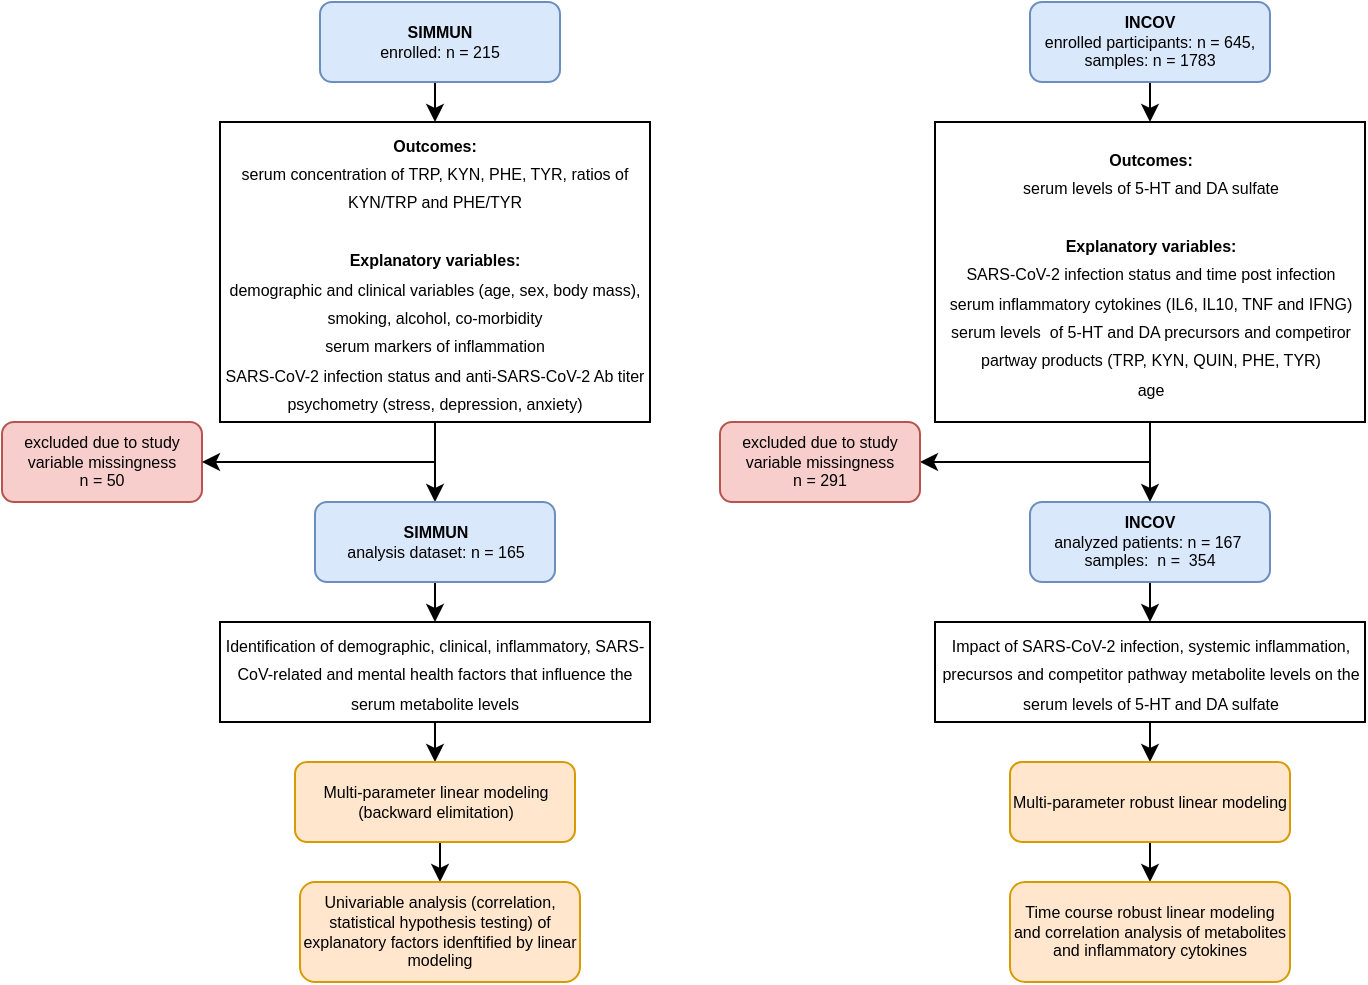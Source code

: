 <mxfile version="21.2.8" type="device">
  <diagram name="Page-1" id="yGozCTqb1JnejrZYd856">
    <mxGraphModel dx="810" dy="473" grid="1" gridSize="10" guides="1" tooltips="1" connect="1" arrows="1" fold="1" page="1" pageScale="1" pageWidth="690" pageHeight="980" math="0" shadow="0">
      <root>
        <mxCell id="0" />
        <mxCell id="1" parent="0" />
        <mxCell id="1Nu3ONZQS2WqPKR9Fhh7-3" style="edgeStyle=orthogonalEdgeStyle;rounded=0;orthogonalLoop=1;jettySize=auto;html=1;exitX=0.5;exitY=1;exitDx=0;exitDy=0;entryX=0.5;entryY=0;entryDx=0;entryDy=0;" parent="1" source="rKHckfa7pBqVRsVSqDrz-1" target="1Nu3ONZQS2WqPKR9Fhh7-2" edge="1">
          <mxGeometry relative="1" as="geometry" />
        </mxCell>
        <mxCell id="rKHckfa7pBqVRsVSqDrz-1" value="SIMMUN&lt;br&gt;&lt;span style=&quot;font-weight: normal;&quot;&gt;enrolled: n = 215&lt;/span&gt;" style="rounded=1;whiteSpace=wrap;html=1;fontStyle=1;fontSize=8;fillColor=#dae8fc;strokeColor=#6c8ebf;" parent="1" vertex="1">
          <mxGeometry x="159" y="10" width="120" height="40" as="geometry" />
        </mxCell>
        <mxCell id="rKHckfa7pBqVRsVSqDrz-7" value="excluded due to study variable missingness&lt;br&gt;n = 50" style="rounded=1;whiteSpace=wrap;html=1;fontSize=8;fillColor=#f8cecc;strokeColor=#b85450;" parent="1" vertex="1">
          <mxGeometry y="220" width="100" height="40" as="geometry" />
        </mxCell>
        <mxCell id="1Nu3ONZQS2WqPKR9Fhh7-5" style="edgeStyle=orthogonalEdgeStyle;rounded=0;orthogonalLoop=1;jettySize=auto;html=1;" parent="1" source="1Nu3ONZQS2WqPKR9Fhh7-2" target="1Nu3ONZQS2WqPKR9Fhh7-4" edge="1">
          <mxGeometry relative="1" as="geometry">
            <Array as="points">
              <mxPoint x="216" y="260" />
              <mxPoint x="216" y="260" />
            </Array>
          </mxGeometry>
        </mxCell>
        <mxCell id="1Nu3ONZQS2WqPKR9Fhh7-6" style="edgeStyle=orthogonalEdgeStyle;rounded=0;orthogonalLoop=1;jettySize=auto;html=1;exitX=0.5;exitY=1;exitDx=0;exitDy=0;entryX=1;entryY=0.5;entryDx=0;entryDy=0;" parent="1" source="1Nu3ONZQS2WqPKR9Fhh7-2" target="rKHckfa7pBqVRsVSqDrz-7" edge="1">
          <mxGeometry relative="1" as="geometry">
            <Array as="points">
              <mxPoint x="217" y="240" />
            </Array>
          </mxGeometry>
        </mxCell>
        <mxCell id="1Nu3ONZQS2WqPKR9Fhh7-2" value="&lt;font style=&quot;font-size: 8px;&quot;&gt;&lt;b style=&quot;border-color: var(--border-color);&quot;&gt;Outcomes:&lt;/b&gt;&lt;br style=&quot;border-color: var(--border-color);&quot;&gt;serum concentration of TRP, KYN, PHE, TYR, ratios of KYN/TRP and PHE/TYR&lt;br style=&quot;border-color: var(--border-color);&quot;&gt;&lt;br style=&quot;border-color: var(--border-color);&quot;&gt;&lt;b style=&quot;border-color: var(--border-color);&quot;&gt;Explanatory variables:&lt;br style=&quot;border-color: var(--border-color);&quot;&gt;&lt;/b&gt;demographic and clinical variables (age, sex, body mass), smoking, alcohol, co-morbidity&lt;br style=&quot;border-color: var(--border-color);&quot;&gt;serum markers of inflammation&lt;br style=&quot;border-color: var(--border-color);&quot;&gt;SARS-CoV-2 infection status and anti-SARS-CoV-2 Ab titer&lt;br style=&quot;border-color: var(--border-color);&quot;&gt;psychometry (stress, depression, anxiety)&lt;/font&gt;" style="rounded=0;whiteSpace=wrap;html=1;" parent="1" vertex="1">
          <mxGeometry x="109" y="70" width="215" height="150" as="geometry" />
        </mxCell>
        <mxCell id="1Nu3ONZQS2WqPKR9Fhh7-11" style="edgeStyle=orthogonalEdgeStyle;rounded=0;orthogonalLoop=1;jettySize=auto;html=1;exitX=0.5;exitY=1;exitDx=0;exitDy=0;entryX=0.5;entryY=0;entryDx=0;entryDy=0;" parent="1" source="1Nu3ONZQS2WqPKR9Fhh7-4" target="1Nu3ONZQS2WqPKR9Fhh7-7" edge="1">
          <mxGeometry relative="1" as="geometry" />
        </mxCell>
        <mxCell id="1Nu3ONZQS2WqPKR9Fhh7-4" value="SIMMUN&lt;br&gt;&lt;span style=&quot;font-weight: normal;&quot;&gt;analysis dataset: n = 165&lt;/span&gt;" style="rounded=1;whiteSpace=wrap;html=1;fontStyle=1;fontSize=8;fillColor=#dae8fc;strokeColor=#6c8ebf;" parent="1" vertex="1">
          <mxGeometry x="156.5" y="260" width="120" height="40" as="geometry" />
        </mxCell>
        <mxCell id="1Nu3ONZQS2WqPKR9Fhh7-12" style="edgeStyle=orthogonalEdgeStyle;rounded=0;orthogonalLoop=1;jettySize=auto;html=1;exitX=0.5;exitY=1;exitDx=0;exitDy=0;entryX=0.5;entryY=0;entryDx=0;entryDy=0;" parent="1" source="1Nu3ONZQS2WqPKR9Fhh7-7" target="1Nu3ONZQS2WqPKR9Fhh7-8" edge="1">
          <mxGeometry relative="1" as="geometry" />
        </mxCell>
        <mxCell id="1Nu3ONZQS2WqPKR9Fhh7-7" value="&lt;font style=&quot;font-size: 8px;&quot;&gt;Identification of demographic, clinical, inflammatory, SARS-CoV-related and mental health factors that influence the serum metabolite levels&lt;/font&gt;" style="rounded=0;whiteSpace=wrap;html=1;" parent="1" vertex="1">
          <mxGeometry x="109" y="320" width="215" height="50" as="geometry" />
        </mxCell>
        <mxCell id="1Nu3ONZQS2WqPKR9Fhh7-13" style="edgeStyle=orthogonalEdgeStyle;rounded=0;orthogonalLoop=1;jettySize=auto;html=1;exitX=0.5;exitY=1;exitDx=0;exitDy=0;entryX=0.5;entryY=0;entryDx=0;entryDy=0;" parent="1" source="1Nu3ONZQS2WqPKR9Fhh7-8" target="1Nu3ONZQS2WqPKR9Fhh7-9" edge="1">
          <mxGeometry relative="1" as="geometry" />
        </mxCell>
        <mxCell id="1Nu3ONZQS2WqPKR9Fhh7-8" value="Multi-parameter linear modeling (backward elimitation)" style="rounded=1;whiteSpace=wrap;html=1;fontSize=8;fillColor=#ffe6cc;strokeColor=#d79b00;" parent="1" vertex="1">
          <mxGeometry x="146.5" y="390" width="140" height="40" as="geometry" />
        </mxCell>
        <mxCell id="1Nu3ONZQS2WqPKR9Fhh7-9" value="Univariable analysis (correlation, statistical hypothesis testing) of explanatory factors idenftified by linear modeling" style="rounded=1;whiteSpace=wrap;html=1;fontSize=8;fillColor=#ffe6cc;strokeColor=#d79b00;" parent="1" vertex="1">
          <mxGeometry x="149" y="450" width="140" height="50" as="geometry" />
        </mxCell>
        <mxCell id="1Nu3ONZQS2WqPKR9Fhh7-17" style="edgeStyle=orthogonalEdgeStyle;rounded=0;orthogonalLoop=1;jettySize=auto;html=1;exitX=0.5;exitY=1;exitDx=0;exitDy=0;entryX=0.5;entryY=0;entryDx=0;entryDy=0;" parent="1" source="1Nu3ONZQS2WqPKR9Fhh7-14" target="1Nu3ONZQS2WqPKR9Fhh7-16" edge="1">
          <mxGeometry relative="1" as="geometry" />
        </mxCell>
        <mxCell id="1Nu3ONZQS2WqPKR9Fhh7-14" value="INCOV&lt;br&gt;&lt;span style=&quot;font-weight: 400;&quot;&gt;enrolled participants: n = 645, samples: n = 1783&lt;/span&gt;" style="rounded=1;whiteSpace=wrap;html=1;fontStyle=1;fontSize=8;fillColor=#dae8fc;strokeColor=#6c8ebf;" parent="1" vertex="1">
          <mxGeometry x="514" y="10" width="120" height="40" as="geometry" />
        </mxCell>
        <mxCell id="1Nu3ONZQS2WqPKR9Fhh7-21" style="edgeStyle=orthogonalEdgeStyle;rounded=0;orthogonalLoop=1;jettySize=auto;html=1;exitX=0.5;exitY=1;exitDx=0;exitDy=0;entryX=0.5;entryY=0;entryDx=0;entryDy=0;" parent="1" source="1Nu3ONZQS2WqPKR9Fhh7-15" target="1Nu3ONZQS2WqPKR9Fhh7-19" edge="1">
          <mxGeometry relative="1" as="geometry" />
        </mxCell>
        <mxCell id="1Nu3ONZQS2WqPKR9Fhh7-15" value="&lt;font style=&quot;font-size: 8px;&quot;&gt;Impact of SARS-CoV-2 infection, systemic inflammation, precursos and competitor pathway metabolite levels on the serum levels of 5-HT and DA sulfate&lt;/font&gt;" style="rounded=0;whiteSpace=wrap;html=1;" parent="1" vertex="1">
          <mxGeometry x="466.5" y="320" width="215" height="50" as="geometry" />
        </mxCell>
        <mxCell id="g2LCM1nM8IFRirEf6F6N-3" style="edgeStyle=orthogonalEdgeStyle;rounded=0;orthogonalLoop=1;jettySize=auto;html=1;exitX=0.5;exitY=1;exitDx=0;exitDy=0;entryX=1;entryY=0.5;entryDx=0;entryDy=0;" parent="1" source="1Nu3ONZQS2WqPKR9Fhh7-16" target="g2LCM1nM8IFRirEf6F6N-2" edge="1">
          <mxGeometry relative="1" as="geometry" />
        </mxCell>
        <mxCell id="g2LCM1nM8IFRirEf6F6N-4" style="edgeStyle=orthogonalEdgeStyle;rounded=0;orthogonalLoop=1;jettySize=auto;html=1;exitX=0.5;exitY=1;exitDx=0;exitDy=0;entryX=0.5;entryY=0;entryDx=0;entryDy=0;" parent="1" source="1Nu3ONZQS2WqPKR9Fhh7-16" target="g2LCM1nM8IFRirEf6F6N-1" edge="1">
          <mxGeometry relative="1" as="geometry" />
        </mxCell>
        <mxCell id="1Nu3ONZQS2WqPKR9Fhh7-16" value="&lt;font style=&quot;font-size: 8px;&quot;&gt;&lt;b style=&quot;border-color: var(--border-color);&quot;&gt;Outcomes:&lt;/b&gt;&lt;br style=&quot;border-color: var(--border-color);&quot;&gt;serum levels of 5-HT and DA sulfate&lt;br style=&quot;border-color: var(--border-color);&quot;&gt;&lt;br style=&quot;border-color: var(--border-color);&quot;&gt;&lt;b style=&quot;border-color: var(--border-color);&quot;&gt;Explanatory variables:&lt;br style=&quot;border-color: var(--border-color);&quot;&gt;&lt;/b&gt;SARS-CoV-2 infection status and time post infection&lt;br&gt;serum inflammatory cytokines (IL6, IL10, TNF and IFNG)&lt;br&gt;serum levels&amp;nbsp; of 5-HT and DA precursors and competiror partway products (TRP, KYN, QUIN, PHE, TYR)&lt;br&gt;age&lt;br&gt;&lt;/font&gt;" style="rounded=0;whiteSpace=wrap;html=1;" parent="1" vertex="1">
          <mxGeometry x="466.5" y="70" width="215" height="150" as="geometry" />
        </mxCell>
        <mxCell id="1Nu3ONZQS2WqPKR9Fhh7-22" style="edgeStyle=orthogonalEdgeStyle;rounded=0;orthogonalLoop=1;jettySize=auto;html=1;exitX=0.5;exitY=1;exitDx=0;exitDy=0;entryX=0.5;entryY=0;entryDx=0;entryDy=0;" parent="1" source="1Nu3ONZQS2WqPKR9Fhh7-19" target="1Nu3ONZQS2WqPKR9Fhh7-20" edge="1">
          <mxGeometry relative="1" as="geometry" />
        </mxCell>
        <mxCell id="1Nu3ONZQS2WqPKR9Fhh7-19" value="Multi-parameter robust linear modeling" style="rounded=1;whiteSpace=wrap;html=1;fontSize=8;fillColor=#ffe6cc;strokeColor=#d79b00;" parent="1" vertex="1">
          <mxGeometry x="504" y="390" width="140" height="40" as="geometry" />
        </mxCell>
        <mxCell id="1Nu3ONZQS2WqPKR9Fhh7-20" value="Time course robust linear modeling and correlation analysis of metabolites and inflammatory cytokines" style="rounded=1;whiteSpace=wrap;html=1;fontSize=8;fillColor=#ffe6cc;strokeColor=#d79b00;" parent="1" vertex="1">
          <mxGeometry x="504" y="450" width="140" height="50" as="geometry" />
        </mxCell>
        <mxCell id="g2LCM1nM8IFRirEf6F6N-5" style="edgeStyle=orthogonalEdgeStyle;rounded=0;orthogonalLoop=1;jettySize=auto;html=1;exitX=0.5;exitY=1;exitDx=0;exitDy=0;entryX=0.5;entryY=0;entryDx=0;entryDy=0;" parent="1" source="g2LCM1nM8IFRirEf6F6N-1" target="1Nu3ONZQS2WqPKR9Fhh7-15" edge="1">
          <mxGeometry relative="1" as="geometry" />
        </mxCell>
        <mxCell id="g2LCM1nM8IFRirEf6F6N-1" value="INCOV&lt;br&gt;&lt;span style=&quot;font-weight: normal;&quot;&gt;analyzed patients: n = 167&amp;nbsp;&lt;br&gt;samples:&amp;nbsp; n =&amp;nbsp; 354&lt;/span&gt;" style="rounded=1;whiteSpace=wrap;html=1;fontStyle=1;fontSize=8;fillColor=#dae8fc;strokeColor=#6c8ebf;" parent="1" vertex="1">
          <mxGeometry x="514" y="260" width="120" height="40" as="geometry" />
        </mxCell>
        <mxCell id="g2LCM1nM8IFRirEf6F6N-2" value="excluded due to study variable missingness&lt;br&gt;n = 291" style="rounded=1;whiteSpace=wrap;html=1;fontSize=8;fillColor=#f8cecc;strokeColor=#b85450;" parent="1" vertex="1">
          <mxGeometry x="359" y="220" width="100" height="40" as="geometry" />
        </mxCell>
      </root>
    </mxGraphModel>
  </diagram>
</mxfile>
